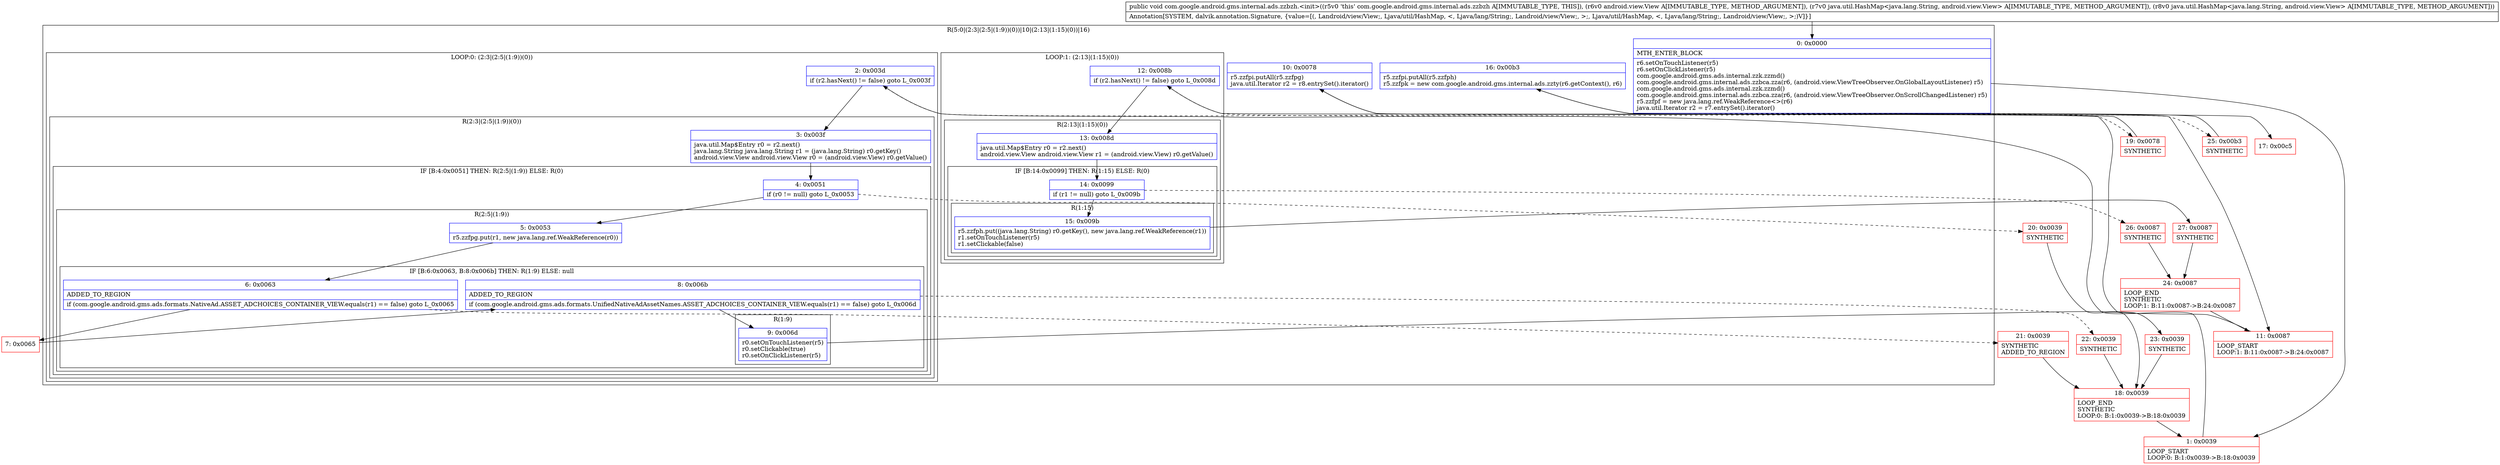 digraph "CFG forcom.google.android.gms.internal.ads.zzbzh.\<init\>(Landroid\/view\/View;Ljava\/util\/HashMap;Ljava\/util\/HashMap;)V" {
subgraph cluster_Region_1053087311 {
label = "R(5:0|(2:3|(2:5|(1:9))(0))|10|(2:13|(1:15)(0))|16)";
node [shape=record,color=blue];
Node_0 [shape=record,label="{0\:\ 0x0000|MTH_ENTER_BLOCK\l|r6.setOnTouchListener(r5)\lr6.setOnClickListener(r5)\lcom.google.android.gms.ads.internal.zzk.zzmd()\lcom.google.android.gms.internal.ads.zzbca.zza(r6, (android.view.ViewTreeObserver.OnGlobalLayoutListener) r5)\lcom.google.android.gms.ads.internal.zzk.zzmd()\lcom.google.android.gms.internal.ads.zzbca.zza(r6, (android.view.ViewTreeObserver.OnScrollChangedListener) r5)\lr5.zzfpf = new java.lang.ref.WeakReference\<\>(r6)\ljava.util.Iterator r2 = r7.entrySet().iterator()\l}"];
subgraph cluster_LoopRegion_552246592 {
label = "LOOP:0: (2:3|(2:5|(1:9))(0))";
node [shape=record,color=blue];
Node_2 [shape=record,label="{2\:\ 0x003d|if (r2.hasNext() != false) goto L_0x003f\l}"];
subgraph cluster_Region_1698755584 {
label = "R(2:3|(2:5|(1:9))(0))";
node [shape=record,color=blue];
Node_3 [shape=record,label="{3\:\ 0x003f|java.util.Map$Entry r0 = r2.next()\ljava.lang.String java.lang.String r1 = (java.lang.String) r0.getKey()\landroid.view.View android.view.View r0 = (android.view.View) r0.getValue()\l}"];
subgraph cluster_IfRegion_452774432 {
label = "IF [B:4:0x0051] THEN: R(2:5|(1:9)) ELSE: R(0)";
node [shape=record,color=blue];
Node_4 [shape=record,label="{4\:\ 0x0051|if (r0 != null) goto L_0x0053\l}"];
subgraph cluster_Region_1651979811 {
label = "R(2:5|(1:9))";
node [shape=record,color=blue];
Node_5 [shape=record,label="{5\:\ 0x0053|r5.zzfpg.put(r1, new java.lang.ref.WeakReference(r0))\l}"];
subgraph cluster_IfRegion_1597265868 {
label = "IF [B:6:0x0063, B:8:0x006b] THEN: R(1:9) ELSE: null";
node [shape=record,color=blue];
Node_6 [shape=record,label="{6\:\ 0x0063|ADDED_TO_REGION\l|if (com.google.android.gms.ads.formats.NativeAd.ASSET_ADCHOICES_CONTAINER_VIEW.equals(r1) == false) goto L_0x0065\l}"];
Node_8 [shape=record,label="{8\:\ 0x006b|ADDED_TO_REGION\l|if (com.google.android.gms.ads.formats.UnifiedNativeAdAssetNames.ASSET_ADCHOICES_CONTAINER_VIEW.equals(r1) == false) goto L_0x006d\l}"];
subgraph cluster_Region_2029968779 {
label = "R(1:9)";
node [shape=record,color=blue];
Node_9 [shape=record,label="{9\:\ 0x006d|r0.setOnTouchListener(r5)\lr0.setClickable(true)\lr0.setOnClickListener(r5)\l}"];
}
}
}
subgraph cluster_Region_1296910203 {
label = "R(0)";
node [shape=record,color=blue];
}
}
}
}
Node_10 [shape=record,label="{10\:\ 0x0078|r5.zzfpi.putAll(r5.zzfpg)\ljava.util.Iterator r2 = r8.entrySet().iterator()\l}"];
subgraph cluster_LoopRegion_114017398 {
label = "LOOP:1: (2:13|(1:15)(0))";
node [shape=record,color=blue];
Node_12 [shape=record,label="{12\:\ 0x008b|if (r2.hasNext() != false) goto L_0x008d\l}"];
subgraph cluster_Region_419677797 {
label = "R(2:13|(1:15)(0))";
node [shape=record,color=blue];
Node_13 [shape=record,label="{13\:\ 0x008d|java.util.Map$Entry r0 = r2.next()\landroid.view.View android.view.View r1 = (android.view.View) r0.getValue()\l}"];
subgraph cluster_IfRegion_23565090 {
label = "IF [B:14:0x0099] THEN: R(1:15) ELSE: R(0)";
node [shape=record,color=blue];
Node_14 [shape=record,label="{14\:\ 0x0099|if (r1 != null) goto L_0x009b\l}"];
subgraph cluster_Region_1763021585 {
label = "R(1:15)";
node [shape=record,color=blue];
Node_15 [shape=record,label="{15\:\ 0x009b|r5.zzfph.put((java.lang.String) r0.getKey(), new java.lang.ref.WeakReference(r1))\lr1.setOnTouchListener(r5)\lr1.setClickable(false)\l}"];
}
subgraph cluster_Region_505744462 {
label = "R(0)";
node [shape=record,color=blue];
}
}
}
}
Node_16 [shape=record,label="{16\:\ 0x00b3|r5.zzfpi.putAll(r5.zzfph)\lr5.zzfpk = new com.google.android.gms.internal.ads.zzty(r6.getContext(), r6)\l}"];
}
Node_1 [shape=record,color=red,label="{1\:\ 0x0039|LOOP_START\lLOOP:0: B:1:0x0039\-\>B:18:0x0039\l}"];
Node_7 [shape=record,color=red,label="{7\:\ 0x0065}"];
Node_11 [shape=record,color=red,label="{11\:\ 0x0087|LOOP_START\lLOOP:1: B:11:0x0087\-\>B:24:0x0087\l}"];
Node_17 [shape=record,color=red,label="{17\:\ 0x00c5}"];
Node_18 [shape=record,color=red,label="{18\:\ 0x0039|LOOP_END\lSYNTHETIC\lLOOP:0: B:1:0x0039\-\>B:18:0x0039\l}"];
Node_19 [shape=record,color=red,label="{19\:\ 0x0078|SYNTHETIC\l}"];
Node_20 [shape=record,color=red,label="{20\:\ 0x0039|SYNTHETIC\l}"];
Node_21 [shape=record,color=red,label="{21\:\ 0x0039|SYNTHETIC\lADDED_TO_REGION\l}"];
Node_22 [shape=record,color=red,label="{22\:\ 0x0039|SYNTHETIC\l}"];
Node_23 [shape=record,color=red,label="{23\:\ 0x0039|SYNTHETIC\l}"];
Node_24 [shape=record,color=red,label="{24\:\ 0x0087|LOOP_END\lSYNTHETIC\lLOOP:1: B:11:0x0087\-\>B:24:0x0087\l}"];
Node_25 [shape=record,color=red,label="{25\:\ 0x00b3|SYNTHETIC\l}"];
Node_26 [shape=record,color=red,label="{26\:\ 0x0087|SYNTHETIC\l}"];
Node_27 [shape=record,color=red,label="{27\:\ 0x0087|SYNTHETIC\l}"];
MethodNode[shape=record,label="{public void com.google.android.gms.internal.ads.zzbzh.\<init\>((r5v0 'this' com.google.android.gms.internal.ads.zzbzh A[IMMUTABLE_TYPE, THIS]), (r6v0 android.view.View A[IMMUTABLE_TYPE, METHOD_ARGUMENT]), (r7v0 java.util.HashMap\<java.lang.String, android.view.View\> A[IMMUTABLE_TYPE, METHOD_ARGUMENT]), (r8v0 java.util.HashMap\<java.lang.String, android.view.View\> A[IMMUTABLE_TYPE, METHOD_ARGUMENT]))  | Annotation[SYSTEM, dalvik.annotation.Signature, \{value=[(, Landroid\/view\/View;, Ljava\/util\/HashMap, \<, Ljava\/lang\/String;, Landroid\/view\/View;, \>;, Ljava\/util\/HashMap, \<, Ljava\/lang\/String;, Landroid\/view\/View;, \>;)V]\}]\l}"];
MethodNode -> Node_0;
Node_0 -> Node_1;
Node_2 -> Node_3;
Node_2 -> Node_19[style=dashed];
Node_3 -> Node_4;
Node_4 -> Node_5;
Node_4 -> Node_20[style=dashed];
Node_5 -> Node_6;
Node_6 -> Node_7;
Node_6 -> Node_21[style=dashed];
Node_8 -> Node_9;
Node_8 -> Node_22[style=dashed];
Node_9 -> Node_23;
Node_10 -> Node_11;
Node_12 -> Node_13;
Node_12 -> Node_25[style=dashed];
Node_13 -> Node_14;
Node_14 -> Node_15;
Node_14 -> Node_26[style=dashed];
Node_15 -> Node_27;
Node_16 -> Node_17;
Node_1 -> Node_2;
Node_7 -> Node_8;
Node_11 -> Node_12;
Node_18 -> Node_1;
Node_19 -> Node_10;
Node_20 -> Node_18;
Node_21 -> Node_18;
Node_22 -> Node_18;
Node_23 -> Node_18;
Node_24 -> Node_11;
Node_25 -> Node_16;
Node_26 -> Node_24;
Node_27 -> Node_24;
}

